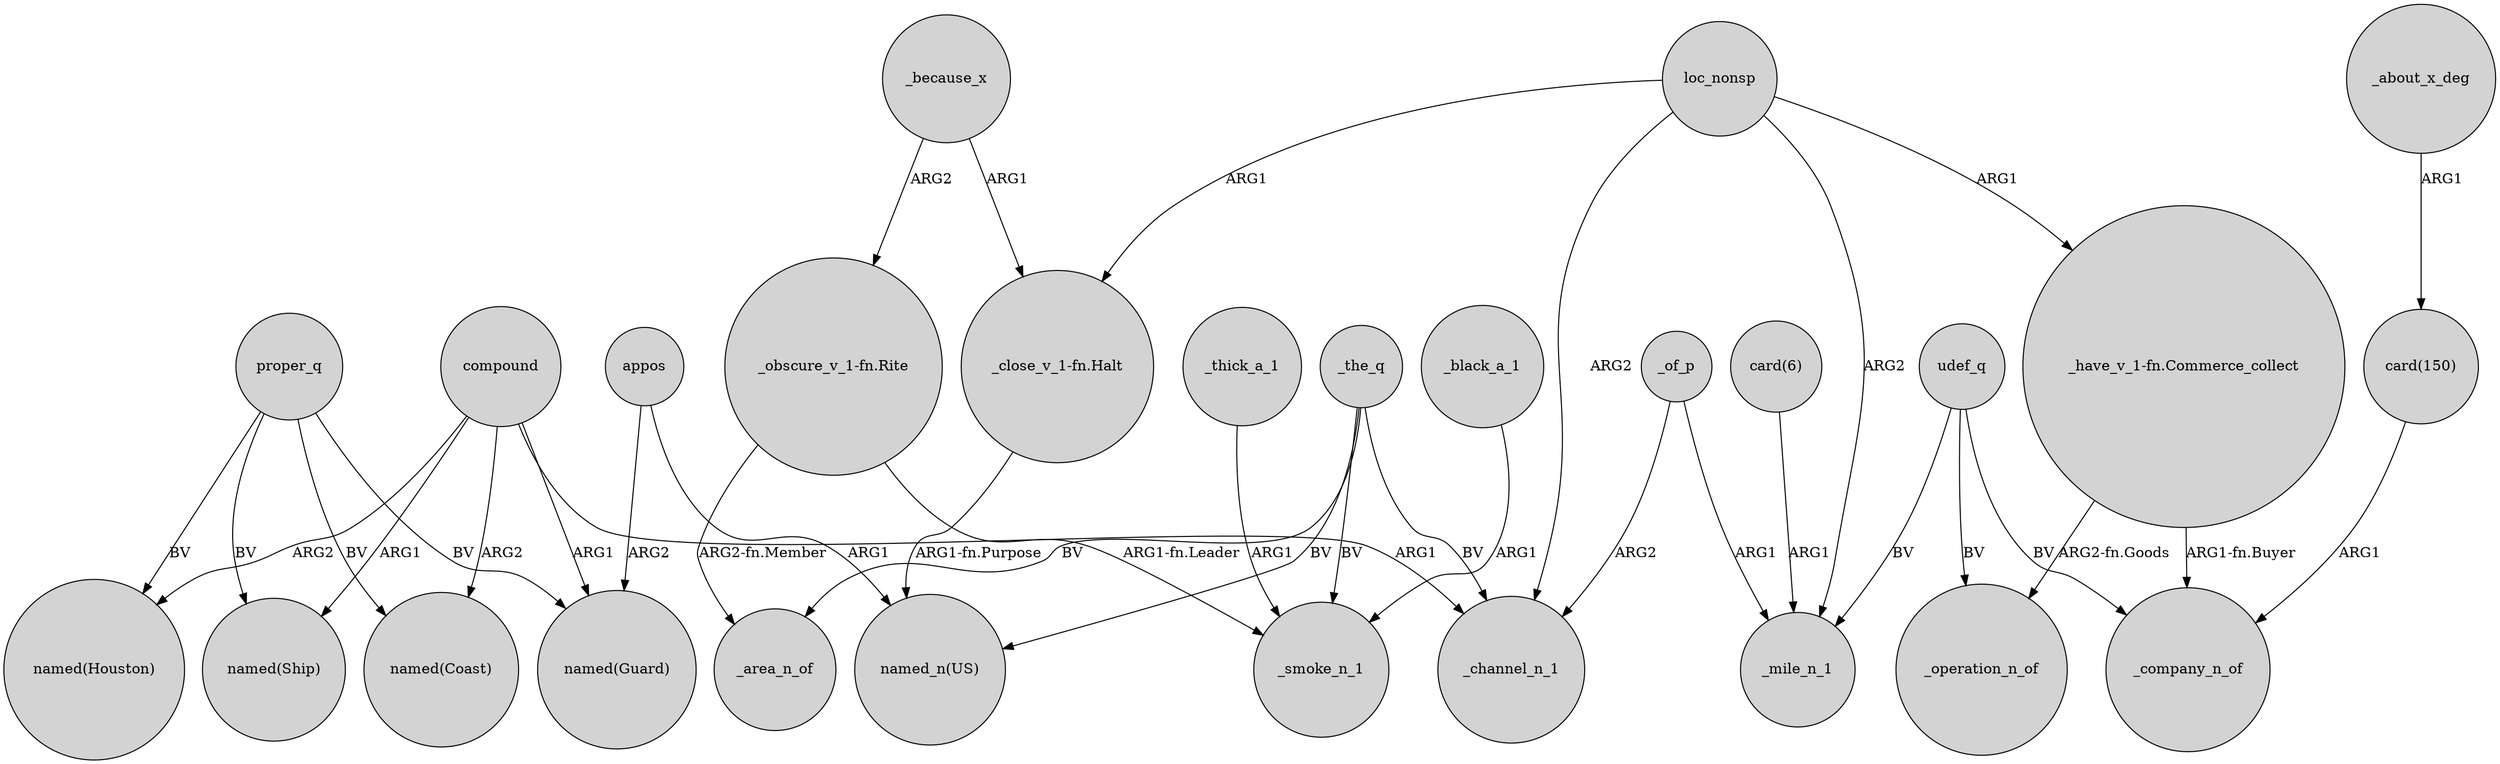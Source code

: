 digraph {
	node [shape=circle style=filled]
	loc_nonsp -> _channel_n_1 [label=ARG2]
	udef_q -> _mile_n_1 [label=BV]
	appos -> "named(Guard)" [label=ARG2]
	compound -> _channel_n_1 [label=ARG1]
	loc_nonsp -> "_have_v_1-fn.Commerce_collect" [label=ARG1]
	_the_q -> "named_n(US)" [label=BV]
	"_have_v_1-fn.Commerce_collect" -> _operation_n_of [label="ARG2-fn.Goods"]
	_the_q -> _channel_n_1 [label=BV]
	_the_q -> _area_n_of [label=BV]
	"_obscure_v_1-fn.Rite" -> _area_n_of [label="ARG2-fn.Member"]
	"_have_v_1-fn.Commerce_collect" -> _company_n_of [label="ARG1-fn.Buyer"]
	_about_x_deg -> "card(150)" [label=ARG1]
	_of_p -> _mile_n_1 [label=ARG1]
	loc_nonsp -> "_close_v_1-fn.Halt" [label=ARG1]
	_of_p -> _channel_n_1 [label=ARG2]
	appos -> "named_n(US)" [label=ARG1]
	loc_nonsp -> _mile_n_1 [label=ARG2]
	compound -> "named(Coast)" [label=ARG2]
	_the_q -> _smoke_n_1 [label=BV]
	udef_q -> _operation_n_of [label=BV]
	compound -> "named(Guard)" [label=ARG1]
	proper_q -> "named(Houston)" [label=BV]
	udef_q -> _company_n_of [label=BV]
	"card(6)" -> _mile_n_1 [label=ARG1]
	proper_q -> "named(Coast)" [label=BV]
	"_close_v_1-fn.Halt" -> "named_n(US)" [label="ARG1-fn.Purpose"]
	compound -> "named(Houston)" [label=ARG2]
	_because_x -> "_obscure_v_1-fn.Rite" [label=ARG2]
	"card(150)" -> _company_n_of [label=ARG1]
	proper_q -> "named(Ship)" [label=BV]
	_thick_a_1 -> _smoke_n_1 [label=ARG1]
	_because_x -> "_close_v_1-fn.Halt" [label=ARG1]
	_black_a_1 -> _smoke_n_1 [label=ARG1]
	compound -> "named(Ship)" [label=ARG1]
	proper_q -> "named(Guard)" [label=BV]
	"_obscure_v_1-fn.Rite" -> _smoke_n_1 [label="ARG1-fn.Leader"]
}
